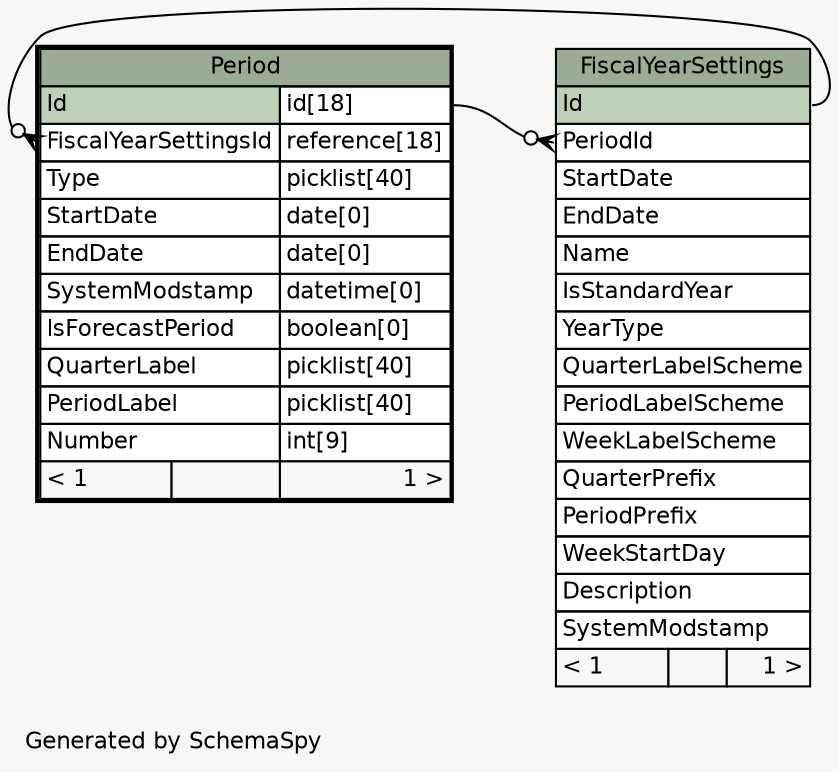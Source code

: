 // dot 2.36.0 on Mac OS X 10.11.6
// SchemaSpy rev 590
digraph "oneDegreeRelationshipsDiagram" {
  graph [
    rankdir="RL"
    bgcolor="#f7f7f7"
    label="\nGenerated by SchemaSpy"
    labeljust="l"
    nodesep="0.18"
    ranksep="0.46"
    fontname="Helvetica"
    fontsize="11"
  ];
  node [
    fontname="Helvetica"
    fontsize="11"
    shape="plaintext"
  ];
  edge [
    arrowsize="0.8"
  ];
  "FiscalYearSettings":"PeriodId":w -> "Period":"Id.type":e [arrowhead=none dir=back arrowtail=crowodot];
  "Period":"FiscalYearSettingsId":w -> "FiscalYearSettings":"Id":e [arrowhead=none dir=back arrowtail=crowodot];
  "FiscalYearSettings" [
    label=<
    <TABLE BORDER="0" CELLBORDER="1" CELLSPACING="0" BGCOLOR="#ffffff">
      <TR><TD COLSPAN="3" BGCOLOR="#9bab96" ALIGN="CENTER">FiscalYearSettings</TD></TR>
      <TR><TD PORT="Id" COLSPAN="3" BGCOLOR="#bed1b8" ALIGN="LEFT">Id</TD></TR>
      <TR><TD PORT="PeriodId" COLSPAN="3" ALIGN="LEFT">PeriodId</TD></TR>
      <TR><TD PORT="StartDate" COLSPAN="3" ALIGN="LEFT">StartDate</TD></TR>
      <TR><TD PORT="EndDate" COLSPAN="3" ALIGN="LEFT">EndDate</TD></TR>
      <TR><TD PORT="Name" COLSPAN="3" ALIGN="LEFT">Name</TD></TR>
      <TR><TD PORT="IsStandardYear" COLSPAN="3" ALIGN="LEFT">IsStandardYear</TD></TR>
      <TR><TD PORT="YearType" COLSPAN="3" ALIGN="LEFT">YearType</TD></TR>
      <TR><TD PORT="QuarterLabelScheme" COLSPAN="3" ALIGN="LEFT">QuarterLabelScheme</TD></TR>
      <TR><TD PORT="PeriodLabelScheme" COLSPAN="3" ALIGN="LEFT">PeriodLabelScheme</TD></TR>
      <TR><TD PORT="WeekLabelScheme" COLSPAN="3" ALIGN="LEFT">WeekLabelScheme</TD></TR>
      <TR><TD PORT="QuarterPrefix" COLSPAN="3" ALIGN="LEFT">QuarterPrefix</TD></TR>
      <TR><TD PORT="PeriodPrefix" COLSPAN="3" ALIGN="LEFT">PeriodPrefix</TD></TR>
      <TR><TD PORT="WeekStartDay" COLSPAN="3" ALIGN="LEFT">WeekStartDay</TD></TR>
      <TR><TD PORT="Description" COLSPAN="3" ALIGN="LEFT">Description</TD></TR>
      <TR><TD PORT="SystemModstamp" COLSPAN="3" ALIGN="LEFT">SystemModstamp</TD></TR>
      <TR><TD ALIGN="LEFT" BGCOLOR="#f7f7f7">&lt; 1</TD><TD ALIGN="RIGHT" BGCOLOR="#f7f7f7">  </TD><TD ALIGN="RIGHT" BGCOLOR="#f7f7f7">1 &gt;</TD></TR>
    </TABLE>>
    URL="FiscalYearSettings.html"
    tooltip="FiscalYearSettings"
  ];
  "Period" [
    label=<
    <TABLE BORDER="2" CELLBORDER="1" CELLSPACING="0" BGCOLOR="#ffffff">
      <TR><TD COLSPAN="3" BGCOLOR="#9bab96" ALIGN="CENTER">Period</TD></TR>
      <TR><TD PORT="Id" COLSPAN="2" BGCOLOR="#bed1b8" ALIGN="LEFT">Id</TD><TD PORT="Id.type" ALIGN="LEFT">id[18]</TD></TR>
      <TR><TD PORT="FiscalYearSettingsId" COLSPAN="2" ALIGN="LEFT">FiscalYearSettingsId</TD><TD PORT="FiscalYearSettingsId.type" ALIGN="LEFT">reference[18]</TD></TR>
      <TR><TD PORT="Type" COLSPAN="2" ALIGN="LEFT">Type</TD><TD PORT="Type.type" ALIGN="LEFT">picklist[40]</TD></TR>
      <TR><TD PORT="StartDate" COLSPAN="2" ALIGN="LEFT">StartDate</TD><TD PORT="StartDate.type" ALIGN="LEFT">date[0]</TD></TR>
      <TR><TD PORT="EndDate" COLSPAN="2" ALIGN="LEFT">EndDate</TD><TD PORT="EndDate.type" ALIGN="LEFT">date[0]</TD></TR>
      <TR><TD PORT="SystemModstamp" COLSPAN="2" ALIGN="LEFT">SystemModstamp</TD><TD PORT="SystemModstamp.type" ALIGN="LEFT">datetime[0]</TD></TR>
      <TR><TD PORT="IsForecastPeriod" COLSPAN="2" ALIGN="LEFT">IsForecastPeriod</TD><TD PORT="IsForecastPeriod.type" ALIGN="LEFT">boolean[0]</TD></TR>
      <TR><TD PORT="QuarterLabel" COLSPAN="2" ALIGN="LEFT">QuarterLabel</TD><TD PORT="QuarterLabel.type" ALIGN="LEFT">picklist[40]</TD></TR>
      <TR><TD PORT="PeriodLabel" COLSPAN="2" ALIGN="LEFT">PeriodLabel</TD><TD PORT="PeriodLabel.type" ALIGN="LEFT">picklist[40]</TD></TR>
      <TR><TD PORT="Number" COLSPAN="2" ALIGN="LEFT">Number</TD><TD PORT="Number.type" ALIGN="LEFT">int[9]</TD></TR>
      <TR><TD ALIGN="LEFT" BGCOLOR="#f7f7f7">&lt; 1</TD><TD ALIGN="RIGHT" BGCOLOR="#f7f7f7">  </TD><TD ALIGN="RIGHT" BGCOLOR="#f7f7f7">1 &gt;</TD></TR>
    </TABLE>>
    URL="Period.html"
    tooltip="Period"
  ];
}

